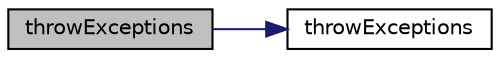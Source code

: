 digraph "throwExceptions"
{
  bgcolor="transparent";
  edge [fontname="Helvetica",fontsize="10",labelfontname="Helvetica",labelfontsize="10"];
  node [fontname="Helvetica",fontsize="10",shape=record];
  rankdir="LR";
  Node1 [label="throwExceptions",height=0.2,width=0.4,color="black", fillcolor="grey75", style="filled" fontcolor="black"];
  Node1 -> Node2 [color="midnightblue",fontsize="10",style="solid",fontname="Helvetica"];
  Node2 [label="throwExceptions",height=0.2,width=0.4,color="black",URL="$classFoam_1_1error.html#a8e410b894f23de84e95e5c5a34df17db",tooltip="Activate exception throwing. "];
}
